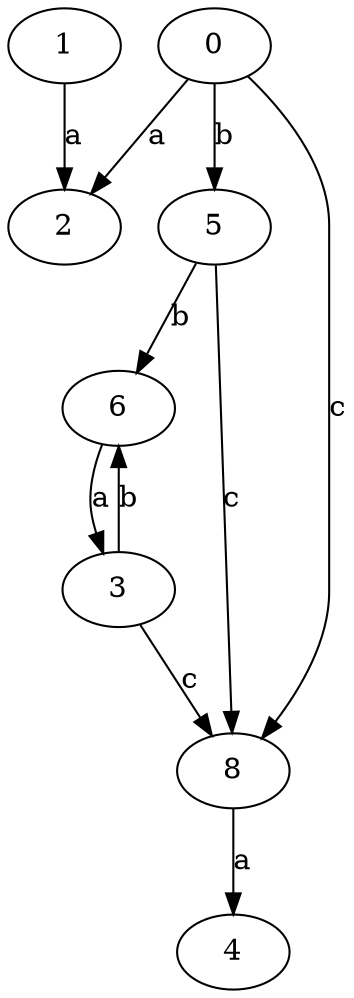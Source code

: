 strict digraph  {
1;
2;
3;
4;
5;
6;
8;
0;
1 -> 2  [label=a];
3 -> 6  [label=b];
3 -> 8  [label=c];
5 -> 6  [label=b];
5 -> 8  [label=c];
6 -> 3  [label=a];
8 -> 4  [label=a];
0 -> 2  [label=a];
0 -> 5  [label=b];
0 -> 8  [label=c];
}
